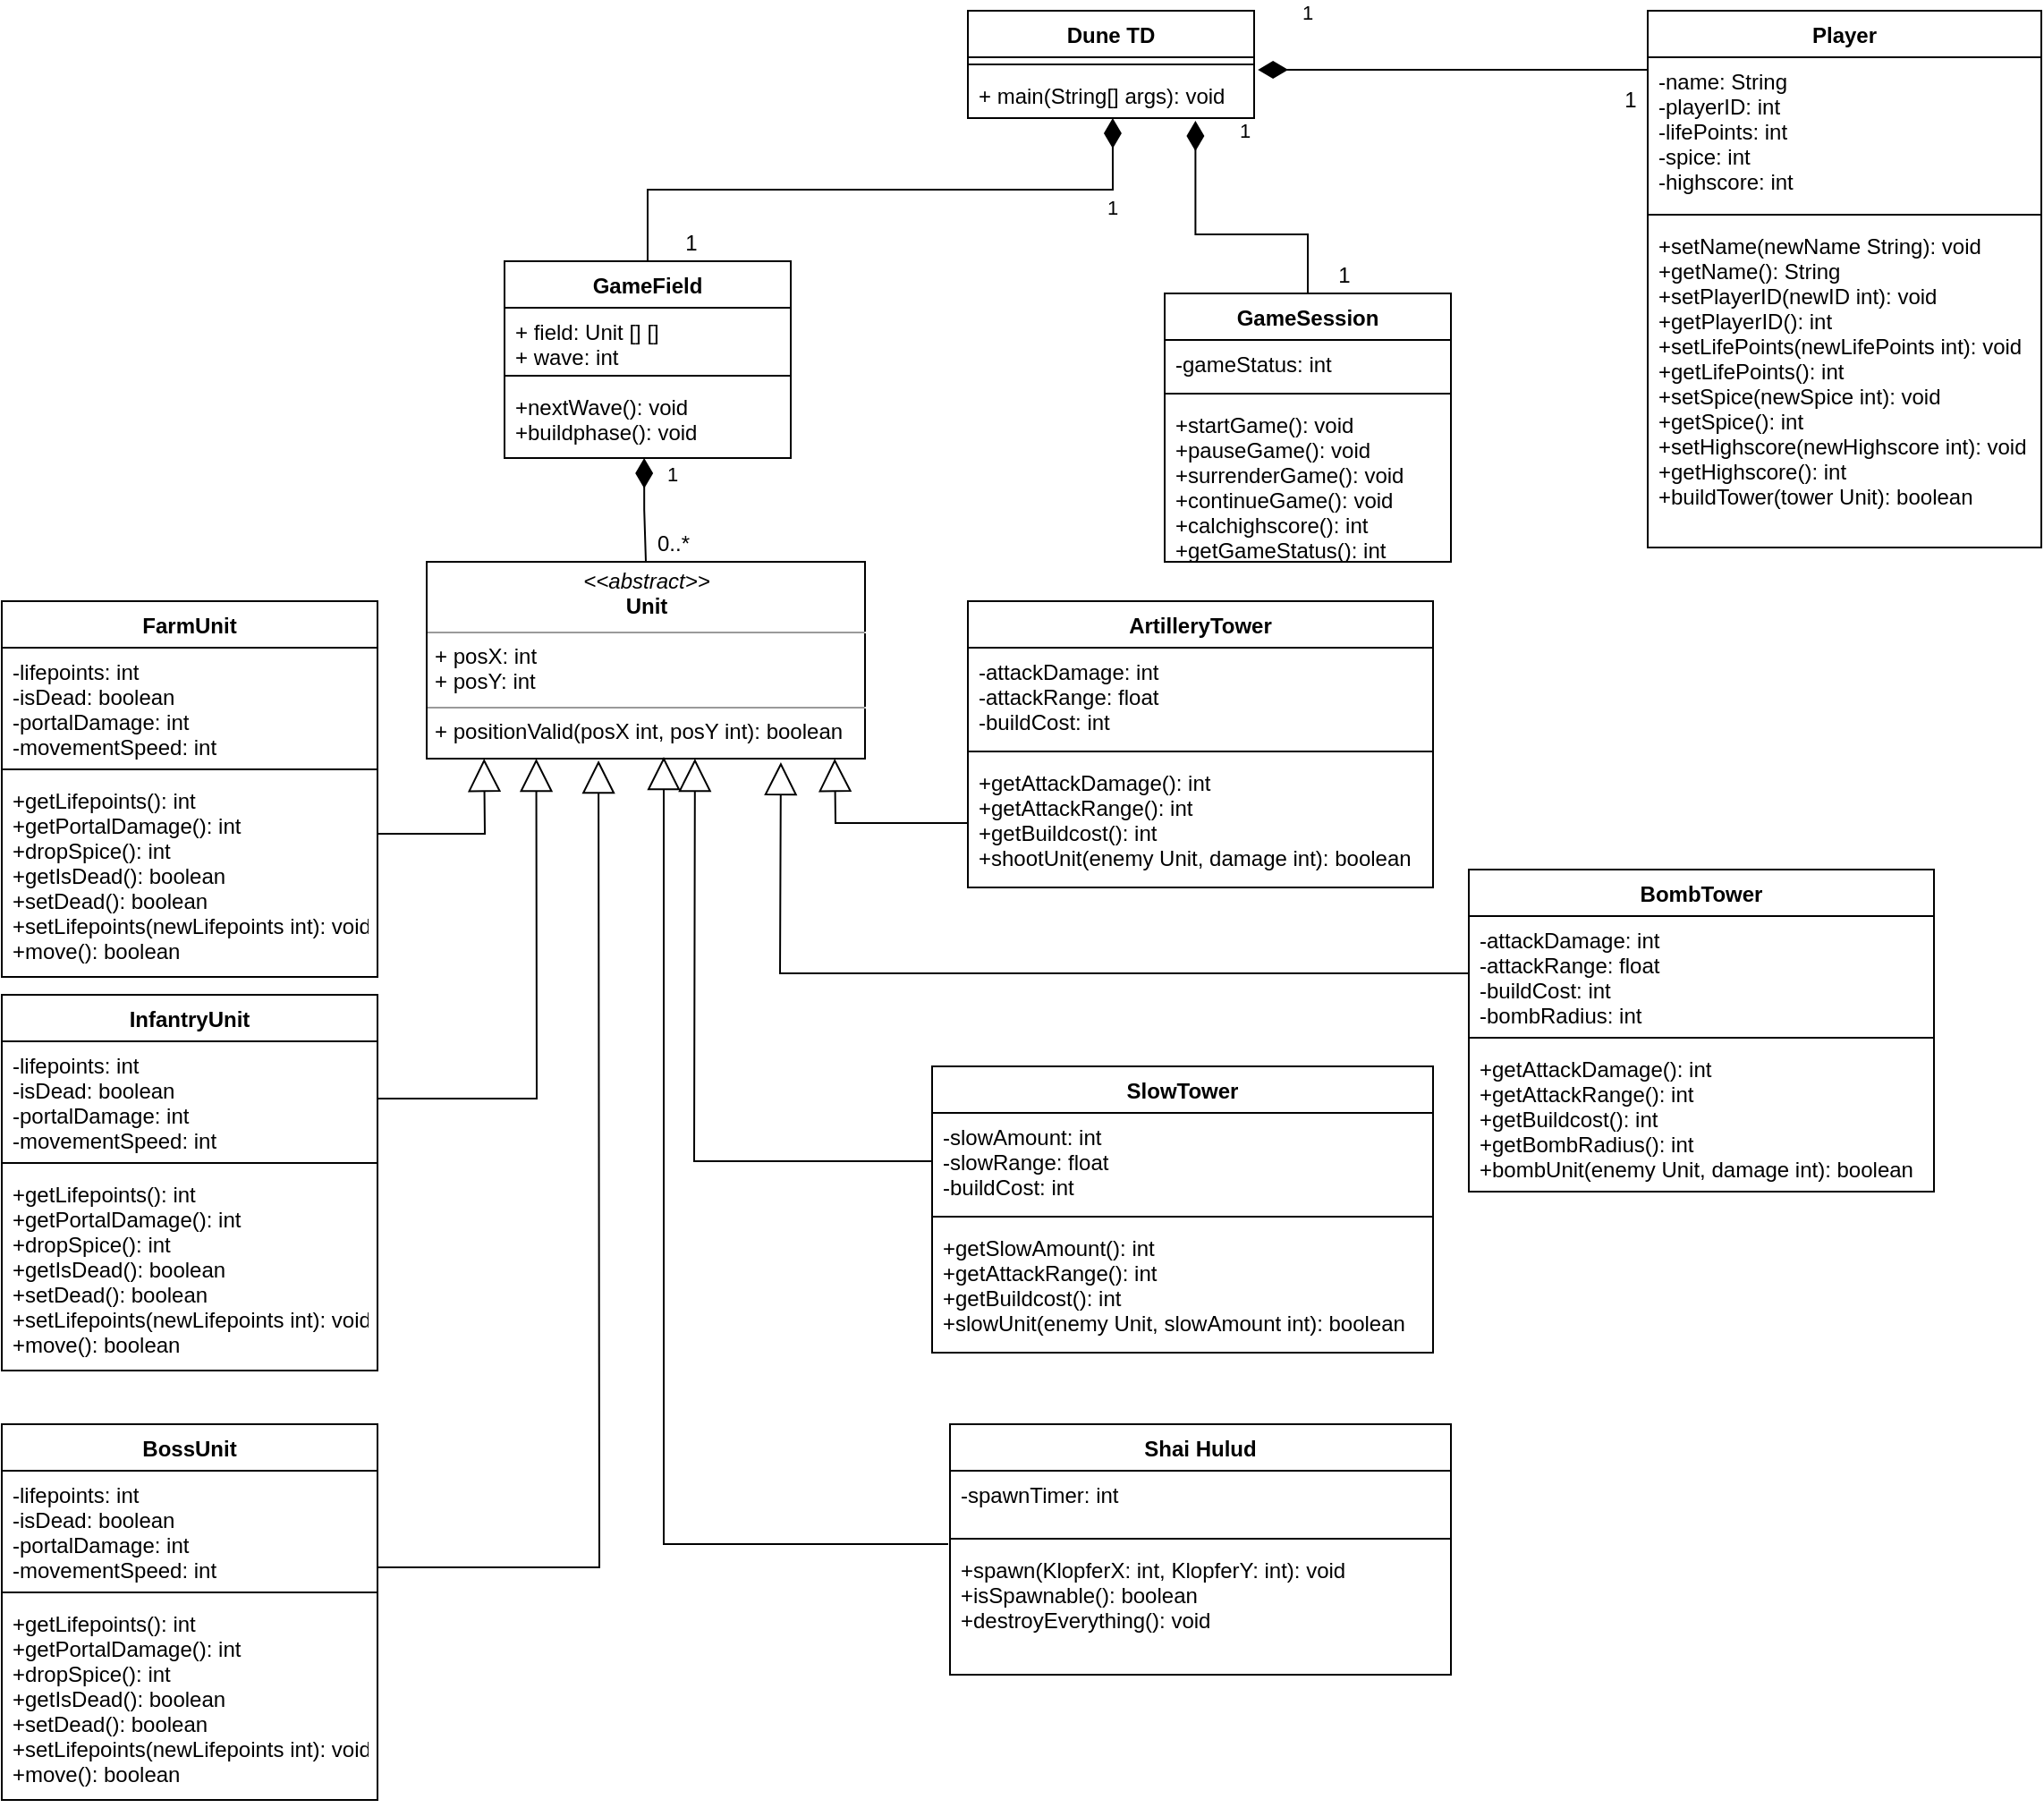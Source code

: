 <mxfile version="15.8.3" type="github">
  <diagram name="Page-1" id="c4acf3e9-155e-7222-9cf6-157b1a14988f">
    <mxGraphModel dx="1186" dy="1001" grid="1" gridSize="10" guides="1" tooltips="1" connect="1" arrows="1" fold="1" page="1" pageScale="1" pageWidth="850" pageHeight="1100" background="none" math="0" shadow="0">
      <root>
        <mxCell id="0" />
        <mxCell id="1" parent="0" />
        <mxCell id="-JJhKJv4oReHi63oHuf7-1" value="Dune TD" style="swimlane;fontStyle=1;align=center;verticalAlign=top;childLayout=stackLayout;horizontal=1;startSize=26;horizontalStack=0;resizeParent=1;resizeParentMax=0;resizeLast=0;collapsible=1;marginBottom=0;" vertex="1" parent="1">
          <mxGeometry x="650" y="60" width="160" height="60" as="geometry">
            <mxRectangle x="310" y="40" width="80" height="26" as="alternateBounds" />
          </mxGeometry>
        </mxCell>
        <mxCell id="-JJhKJv4oReHi63oHuf7-3" value="" style="line;strokeWidth=1;fillColor=none;align=left;verticalAlign=middle;spacingTop=-1;spacingLeft=3;spacingRight=3;rotatable=0;labelPosition=right;points=[];portConstraint=eastwest;" vertex="1" parent="-JJhKJv4oReHi63oHuf7-1">
          <mxGeometry y="26" width="160" height="8" as="geometry" />
        </mxCell>
        <mxCell id="-JJhKJv4oReHi63oHuf7-4" value="+ main(String[] args): void" style="text;strokeColor=none;fillColor=none;align=left;verticalAlign=top;spacingLeft=4;spacingRight=4;overflow=hidden;rotatable=0;points=[[0,0.5],[1,0.5]];portConstraint=eastwest;" vertex="1" parent="-JJhKJv4oReHi63oHuf7-1">
          <mxGeometry y="34" width="160" height="26" as="geometry" />
        </mxCell>
        <mxCell id="-JJhKJv4oReHi63oHuf7-5" value="GameField" style="swimlane;fontStyle=1;align=center;verticalAlign=top;childLayout=stackLayout;horizontal=1;startSize=26;horizontalStack=0;resizeParent=1;resizeParentMax=0;resizeLast=0;collapsible=1;marginBottom=0;" vertex="1" parent="1">
          <mxGeometry x="391" y="200" width="160" height="110" as="geometry" />
        </mxCell>
        <mxCell id="-JJhKJv4oReHi63oHuf7-6" value="+ field: Unit [] []&#xa;+ wave: int" style="text;strokeColor=none;fillColor=none;align=left;verticalAlign=top;spacingLeft=4;spacingRight=4;overflow=hidden;rotatable=0;points=[[0,0.5],[1,0.5]];portConstraint=eastwest;" vertex="1" parent="-JJhKJv4oReHi63oHuf7-5">
          <mxGeometry y="26" width="160" height="34" as="geometry" />
        </mxCell>
        <mxCell id="-JJhKJv4oReHi63oHuf7-7" value="" style="line;strokeWidth=1;fillColor=none;align=left;verticalAlign=middle;spacingTop=-1;spacingLeft=3;spacingRight=3;rotatable=0;labelPosition=right;points=[];portConstraint=eastwest;" vertex="1" parent="-JJhKJv4oReHi63oHuf7-5">
          <mxGeometry y="60" width="160" height="8" as="geometry" />
        </mxCell>
        <mxCell id="-JJhKJv4oReHi63oHuf7-8" value="+nextWave(): void&#xa;+buildphase(): void" style="text;strokeColor=none;fillColor=none;align=left;verticalAlign=top;spacingLeft=4;spacingRight=4;overflow=hidden;rotatable=0;points=[[0,0.5],[1,0.5]];portConstraint=eastwest;" vertex="1" parent="-JJhKJv4oReHi63oHuf7-5">
          <mxGeometry y="68" width="160" height="42" as="geometry" />
        </mxCell>
        <mxCell id="-JJhKJv4oReHi63oHuf7-17" value="&lt;p style=&quot;margin: 0px ; margin-top: 4px ; text-align: center&quot;&gt;&lt;i&gt;&amp;lt;&amp;lt;abstract&amp;gt;&amp;gt;&lt;/i&gt;&lt;br&gt;&lt;b&gt;Unit&lt;/b&gt;&lt;/p&gt;&lt;hr size=&quot;1&quot;&gt;&lt;p style=&quot;margin: 0px ; margin-left: 4px&quot;&gt;+ posX: int&lt;br&gt;+ posY: int&lt;/p&gt;&lt;hr size=&quot;1&quot;&gt;&lt;p style=&quot;margin: 0px ; margin-left: 4px&quot;&gt;+ positionValid(posX int, posY int): boolean&lt;br&gt;&lt;/p&gt;" style="verticalAlign=top;align=left;overflow=fill;fontSize=12;fontFamily=Helvetica;html=1;labelBackgroundColor=none;" vertex="1" parent="1">
          <mxGeometry x="347.5" y="368" width="245" height="110" as="geometry" />
        </mxCell>
        <mxCell id="-JJhKJv4oReHi63oHuf7-26" value="FarmUnit" style="swimlane;fontStyle=1;align=center;verticalAlign=top;childLayout=stackLayout;horizontal=1;startSize=26;horizontalStack=0;resizeParent=1;resizeParentMax=0;resizeLast=0;collapsible=1;marginBottom=0;labelBackgroundColor=none;" vertex="1" parent="1">
          <mxGeometry x="110" y="390" width="210" height="210" as="geometry" />
        </mxCell>
        <mxCell id="-JJhKJv4oReHi63oHuf7-27" value="-lifepoints: int&#xa;-isDead: boolean&#xa;-portalDamage: int&#xa;-movementSpeed: int" style="text;strokeColor=none;fillColor=none;align=left;verticalAlign=top;spacingLeft=4;spacingRight=4;overflow=hidden;rotatable=0;points=[[0,0.5],[1,0.5]];portConstraint=eastwest;labelBackgroundColor=none;" vertex="1" parent="-JJhKJv4oReHi63oHuf7-26">
          <mxGeometry y="26" width="210" height="64" as="geometry" />
        </mxCell>
        <mxCell id="-JJhKJv4oReHi63oHuf7-28" value="" style="line;strokeWidth=1;fillColor=none;align=left;verticalAlign=middle;spacingTop=-1;spacingLeft=3;spacingRight=3;rotatable=0;labelPosition=right;points=[];portConstraint=eastwest;labelBackgroundColor=none;" vertex="1" parent="-JJhKJv4oReHi63oHuf7-26">
          <mxGeometry y="90" width="210" height="8" as="geometry" />
        </mxCell>
        <mxCell id="-JJhKJv4oReHi63oHuf7-29" value="+getLifepoints(): int&#xa;+getPortalDamage(): int&#xa;+dropSpice(): int&#xa;+getIsDead(): boolean&#xa;+setDead(): boolean&#xa;+setLifepoints(newLifepoints int): void&#xa;+move(): boolean" style="text;strokeColor=none;fillColor=none;align=left;verticalAlign=top;spacingLeft=4;spacingRight=4;overflow=hidden;rotatable=0;points=[[0,0.5],[1,0.5]];portConstraint=eastwest;labelBackgroundColor=none;" vertex="1" parent="-JJhKJv4oReHi63oHuf7-26">
          <mxGeometry y="98" width="210" height="112" as="geometry" />
        </mxCell>
        <mxCell id="-JJhKJv4oReHi63oHuf7-30" value="ArtilleryTower" style="swimlane;fontStyle=1;align=center;verticalAlign=top;childLayout=stackLayout;horizontal=1;startSize=26;horizontalStack=0;resizeParent=1;resizeParentMax=0;resizeLast=0;collapsible=1;marginBottom=0;labelBackgroundColor=none;" vertex="1" parent="1">
          <mxGeometry x="650" y="390" width="260" height="160" as="geometry" />
        </mxCell>
        <mxCell id="-JJhKJv4oReHi63oHuf7-31" value="-attackDamage: int&#xa;-attackRange: float&#xa;-buildCost: int" style="text;strokeColor=none;fillColor=none;align=left;verticalAlign=top;spacingLeft=4;spacingRight=4;overflow=hidden;rotatable=0;points=[[0,0.5],[1,0.5]];portConstraint=eastwest;labelBackgroundColor=none;" vertex="1" parent="-JJhKJv4oReHi63oHuf7-30">
          <mxGeometry y="26" width="260" height="54" as="geometry" />
        </mxCell>
        <mxCell id="-JJhKJv4oReHi63oHuf7-32" value="" style="line;strokeWidth=1;fillColor=none;align=left;verticalAlign=middle;spacingTop=-1;spacingLeft=3;spacingRight=3;rotatable=0;labelPosition=right;points=[];portConstraint=eastwest;labelBackgroundColor=none;" vertex="1" parent="-JJhKJv4oReHi63oHuf7-30">
          <mxGeometry y="80" width="260" height="8" as="geometry" />
        </mxCell>
        <mxCell id="-JJhKJv4oReHi63oHuf7-33" value="+getAttackDamage(): int&#xa;+getAttackRange(): int&#xa;+getBuildcost(): int&#xa;+shootUnit(enemy Unit, damage int): boolean" style="text;strokeColor=none;fillColor=none;align=left;verticalAlign=top;spacingLeft=4;spacingRight=4;overflow=hidden;rotatable=0;points=[[0,0.5],[1,0.5]];portConstraint=eastwest;labelBackgroundColor=none;" vertex="1" parent="-JJhKJv4oReHi63oHuf7-30">
          <mxGeometry y="88" width="260" height="72" as="geometry" />
        </mxCell>
        <mxCell id="-JJhKJv4oReHi63oHuf7-42" value="InfantryUnit" style="swimlane;fontStyle=1;align=center;verticalAlign=top;childLayout=stackLayout;horizontal=1;startSize=26;horizontalStack=0;resizeParent=1;resizeParentMax=0;resizeLast=0;collapsible=1;marginBottom=0;labelBackgroundColor=none;" vertex="1" parent="1">
          <mxGeometry x="110" y="610" width="210" height="210" as="geometry" />
        </mxCell>
        <mxCell id="-JJhKJv4oReHi63oHuf7-43" value="-lifepoints: int&#xa;-isDead: boolean&#xa;-portalDamage: int&#xa;-movementSpeed: int" style="text;strokeColor=none;fillColor=none;align=left;verticalAlign=top;spacingLeft=4;spacingRight=4;overflow=hidden;rotatable=0;points=[[0,0.5],[1,0.5]];portConstraint=eastwest;labelBackgroundColor=none;" vertex="1" parent="-JJhKJv4oReHi63oHuf7-42">
          <mxGeometry y="26" width="210" height="64" as="geometry" />
        </mxCell>
        <mxCell id="-JJhKJv4oReHi63oHuf7-44" value="" style="line;strokeWidth=1;fillColor=none;align=left;verticalAlign=middle;spacingTop=-1;spacingLeft=3;spacingRight=3;rotatable=0;labelPosition=right;points=[];portConstraint=eastwest;labelBackgroundColor=none;" vertex="1" parent="-JJhKJv4oReHi63oHuf7-42">
          <mxGeometry y="90" width="210" height="8" as="geometry" />
        </mxCell>
        <mxCell id="-JJhKJv4oReHi63oHuf7-45" value="+getLifepoints(): int&#xa;+getPortalDamage(): int&#xa;+dropSpice(): int&#xa;+getIsDead(): boolean&#xa;+setDead(): boolean&#xa;+setLifepoints(newLifepoints int): void&#xa;+move(): boolean" style="text;strokeColor=none;fillColor=none;align=left;verticalAlign=top;spacingLeft=4;spacingRight=4;overflow=hidden;rotatable=0;points=[[0,0.5],[1,0.5]];portConstraint=eastwest;labelBackgroundColor=none;" vertex="1" parent="-JJhKJv4oReHi63oHuf7-42">
          <mxGeometry y="98" width="210" height="112" as="geometry" />
        </mxCell>
        <mxCell id="-JJhKJv4oReHi63oHuf7-46" value="BossUnit" style="swimlane;fontStyle=1;align=center;verticalAlign=top;childLayout=stackLayout;horizontal=1;startSize=26;horizontalStack=0;resizeParent=1;resizeParentMax=0;resizeLast=0;collapsible=1;marginBottom=0;labelBackgroundColor=none;" vertex="1" parent="1">
          <mxGeometry x="110" y="850" width="210" height="210" as="geometry" />
        </mxCell>
        <mxCell id="-JJhKJv4oReHi63oHuf7-47" value="-lifepoints: int&#xa;-isDead: boolean&#xa;-portalDamage: int&#xa;-movementSpeed: int" style="text;strokeColor=none;fillColor=none;align=left;verticalAlign=top;spacingLeft=4;spacingRight=4;overflow=hidden;rotatable=0;points=[[0,0.5],[1,0.5]];portConstraint=eastwest;labelBackgroundColor=none;" vertex="1" parent="-JJhKJv4oReHi63oHuf7-46">
          <mxGeometry y="26" width="210" height="64" as="geometry" />
        </mxCell>
        <mxCell id="-JJhKJv4oReHi63oHuf7-48" value="" style="line;strokeWidth=1;fillColor=none;align=left;verticalAlign=middle;spacingTop=-1;spacingLeft=3;spacingRight=3;rotatable=0;labelPosition=right;points=[];portConstraint=eastwest;labelBackgroundColor=none;" vertex="1" parent="-JJhKJv4oReHi63oHuf7-46">
          <mxGeometry y="90" width="210" height="8" as="geometry" />
        </mxCell>
        <mxCell id="-JJhKJv4oReHi63oHuf7-49" value="+getLifepoints(): int&#xa;+getPortalDamage(): int&#xa;+dropSpice(): int&#xa;+getIsDead(): boolean&#xa;+setDead(): boolean&#xa;+setLifepoints(newLifepoints int): void&#xa;+move(): boolean" style="text;strokeColor=none;fillColor=none;align=left;verticalAlign=top;spacingLeft=4;spacingRight=4;overflow=hidden;rotatable=0;points=[[0,0.5],[1,0.5]];portConstraint=eastwest;labelBackgroundColor=none;" vertex="1" parent="-JJhKJv4oReHi63oHuf7-46">
          <mxGeometry y="98" width="210" height="112" as="geometry" />
        </mxCell>
        <mxCell id="-JJhKJv4oReHi63oHuf7-54" value="SlowTower" style="swimlane;fontStyle=1;align=center;verticalAlign=top;childLayout=stackLayout;horizontal=1;startSize=26;horizontalStack=0;resizeParent=1;resizeParentMax=0;resizeLast=0;collapsible=1;marginBottom=0;labelBackgroundColor=none;" vertex="1" parent="1">
          <mxGeometry x="630" y="650" width="280" height="160" as="geometry" />
        </mxCell>
        <mxCell id="-JJhKJv4oReHi63oHuf7-55" value="-slowAmount: int&#xa;-slowRange: float&#xa;-buildCost: int" style="text;strokeColor=none;fillColor=none;align=left;verticalAlign=top;spacingLeft=4;spacingRight=4;overflow=hidden;rotatable=0;points=[[0,0.5],[1,0.5]];portConstraint=eastwest;labelBackgroundColor=none;" vertex="1" parent="-JJhKJv4oReHi63oHuf7-54">
          <mxGeometry y="26" width="280" height="54" as="geometry" />
        </mxCell>
        <mxCell id="-JJhKJv4oReHi63oHuf7-56" value="" style="line;strokeWidth=1;fillColor=none;align=left;verticalAlign=middle;spacingTop=-1;spacingLeft=3;spacingRight=3;rotatable=0;labelPosition=right;points=[];portConstraint=eastwest;labelBackgroundColor=none;" vertex="1" parent="-JJhKJv4oReHi63oHuf7-54">
          <mxGeometry y="80" width="280" height="8" as="geometry" />
        </mxCell>
        <mxCell id="-JJhKJv4oReHi63oHuf7-57" value="+getSlowAmount(): int&#xa;+getAttackRange(): int&#xa;+getBuildcost(): int&#xa;+slowUnit(enemy Unit, slowAmount int): boolean" style="text;strokeColor=none;fillColor=none;align=left;verticalAlign=top;spacingLeft=4;spacingRight=4;overflow=hidden;rotatable=0;points=[[0,0.5],[1,0.5]];portConstraint=eastwest;labelBackgroundColor=none;" vertex="1" parent="-JJhKJv4oReHi63oHuf7-54">
          <mxGeometry y="88" width="280" height="72" as="geometry" />
        </mxCell>
        <mxCell id="-JJhKJv4oReHi63oHuf7-58" value="BombTower" style="swimlane;fontStyle=1;align=center;verticalAlign=top;childLayout=stackLayout;horizontal=1;startSize=26;horizontalStack=0;resizeParent=1;resizeParentMax=0;resizeLast=0;collapsible=1;marginBottom=0;labelBackgroundColor=none;" vertex="1" parent="1">
          <mxGeometry x="930" y="540" width="260" height="180" as="geometry" />
        </mxCell>
        <mxCell id="-JJhKJv4oReHi63oHuf7-59" value="-attackDamage: int&#xa;-attackRange: float&#xa;-buildCost: int&#xa;-bombRadius: int" style="text;strokeColor=none;fillColor=none;align=left;verticalAlign=top;spacingLeft=4;spacingRight=4;overflow=hidden;rotatable=0;points=[[0,0.5],[1,0.5]];portConstraint=eastwest;labelBackgroundColor=none;" vertex="1" parent="-JJhKJv4oReHi63oHuf7-58">
          <mxGeometry y="26" width="260" height="64" as="geometry" />
        </mxCell>
        <mxCell id="-JJhKJv4oReHi63oHuf7-60" value="" style="line;strokeWidth=1;fillColor=none;align=left;verticalAlign=middle;spacingTop=-1;spacingLeft=3;spacingRight=3;rotatable=0;labelPosition=right;points=[];portConstraint=eastwest;labelBackgroundColor=none;" vertex="1" parent="-JJhKJv4oReHi63oHuf7-58">
          <mxGeometry y="90" width="260" height="8" as="geometry" />
        </mxCell>
        <mxCell id="-JJhKJv4oReHi63oHuf7-61" value="+getAttackDamage(): int&#xa;+getAttackRange(): int&#xa;+getBuildcost(): int&#xa;+getBombRadius(): int&#xa;+bombUnit(enemy Unit, damage int): boolean" style="text;strokeColor=none;fillColor=none;align=left;verticalAlign=top;spacingLeft=4;spacingRight=4;overflow=hidden;rotatable=0;points=[[0,0.5],[1,0.5]];portConstraint=eastwest;labelBackgroundColor=none;" vertex="1" parent="-JJhKJv4oReHi63oHuf7-58">
          <mxGeometry y="98" width="260" height="82" as="geometry" />
        </mxCell>
        <mxCell id="-JJhKJv4oReHi63oHuf7-62" value="" style="endArrow=block;endSize=16;endFill=0;html=1;rounded=0;entryX=0.131;entryY=1;entryDx=0;entryDy=0;entryPerimeter=0;" edge="1" parent="1" target="-JJhKJv4oReHi63oHuf7-17">
          <mxGeometry width="160" relative="1" as="geometry">
            <mxPoint x="320" y="520" as="sourcePoint" />
            <mxPoint x="430" y="520" as="targetPoint" />
            <Array as="points">
              <mxPoint x="380" y="520" />
            </Array>
          </mxGeometry>
        </mxCell>
        <mxCell id="-JJhKJv4oReHi63oHuf7-67" value="" style="endArrow=block;endSize=16;endFill=0;html=1;rounded=0;entryX=0.392;entryY=1.009;entryDx=0;entryDy=0;entryPerimeter=0;exitX=1;exitY=0.844;exitDx=0;exitDy=0;exitPerimeter=0;" edge="1" parent="1" source="-JJhKJv4oReHi63oHuf7-47" target="-JJhKJv4oReHi63oHuf7-17">
          <mxGeometry width="160" relative="1" as="geometry">
            <mxPoint x="269" y="930" as="sourcePoint" />
            <mxPoint x="390" y="890" as="targetPoint" />
            <Array as="points">
              <mxPoint x="444" y="930" />
            </Array>
          </mxGeometry>
        </mxCell>
        <mxCell id="-JJhKJv4oReHi63oHuf7-68" value="" style="endArrow=block;endSize=16;endFill=0;html=1;rounded=0;entryX=0.931;entryY=1;entryDx=0;entryDy=0;exitX=0;exitY=0.5;exitDx=0;exitDy=0;entryPerimeter=0;" edge="1" parent="1" source="-JJhKJv4oReHi63oHuf7-33" target="-JJhKJv4oReHi63oHuf7-17">
          <mxGeometry width="160" relative="1" as="geometry">
            <mxPoint x="470" y="550" as="sourcePoint" />
            <mxPoint x="591.25" y="510" as="targetPoint" />
            <Array as="points">
              <mxPoint x="576" y="514" />
            </Array>
          </mxGeometry>
        </mxCell>
        <mxCell id="-JJhKJv4oReHi63oHuf7-69" value="" style="endArrow=block;endSize=16;endFill=0;html=1;rounded=0;exitX=1;exitY=0.5;exitDx=0;exitDy=0;entryX=0.25;entryY=1;entryDx=0;entryDy=0;" edge="1" parent="1" source="-JJhKJv4oReHi63oHuf7-43" target="-JJhKJv4oReHi63oHuf7-17">
          <mxGeometry width="160" relative="1" as="geometry">
            <mxPoint x="300" y="550" as="sourcePoint" />
            <mxPoint x="421" y="510" as="targetPoint" />
            <Array as="points">
              <mxPoint x="409" y="668" />
            </Array>
          </mxGeometry>
        </mxCell>
        <mxCell id="-JJhKJv4oReHi63oHuf7-70" value="" style="endArrow=block;endSize=16;endFill=0;html=1;rounded=0;entryX=0.612;entryY=1;entryDx=0;entryDy=0;entryPerimeter=0;exitX=0;exitY=0.5;exitDx=0;exitDy=0;" edge="1" parent="1" source="-JJhKJv4oReHi63oHuf7-55" target="-JJhKJv4oReHi63oHuf7-17">
          <mxGeometry width="160" relative="1" as="geometry">
            <mxPoint x="630" y="890" as="sourcePoint" />
            <mxPoint x="520.095" y="850" as="targetPoint" />
            <Array as="points">
              <mxPoint x="497" y="703" />
            </Array>
          </mxGeometry>
        </mxCell>
        <mxCell id="-JJhKJv4oReHi63oHuf7-71" value="" style="endArrow=block;endSize=16;endFill=0;html=1;rounded=0;entryX=0.808;entryY=1.018;entryDx=0;entryDy=0;exitX=0;exitY=0.5;exitDx=0;exitDy=0;entryPerimeter=0;" edge="1" parent="1" source="-JJhKJv4oReHi63oHuf7-59" target="-JJhKJv4oReHi63oHuf7-17">
          <mxGeometry width="160" relative="1" as="geometry">
            <mxPoint x="650" y="664" as="sourcePoint" />
            <mxPoint x="558.095" y="630" as="targetPoint" />
            <Array as="points">
              <mxPoint x="545" y="598" />
            </Array>
          </mxGeometry>
        </mxCell>
        <mxCell id="-JJhKJv4oReHi63oHuf7-72" value="1" style="endArrow=none;html=1;endSize=12;startArrow=diamondThin;startSize=14;startFill=1;edgeStyle=orthogonalEdgeStyle;align=left;verticalAlign=bottom;rounded=0;exitX=0.488;exitY=1;exitDx=0;exitDy=0;exitPerimeter=0;entryX=0.5;entryY=0;entryDx=0;entryDy=0;endFill=0;" edge="1" parent="1" source="-JJhKJv4oReHi63oHuf7-8" target="-JJhKJv4oReHi63oHuf7-17">
          <mxGeometry x="-0.379" y="11" relative="1" as="geometry">
            <mxPoint x="460" y="350" as="sourcePoint" />
            <mxPoint x="620" y="350" as="targetPoint" />
            <mxPoint as="offset" />
          </mxGeometry>
        </mxCell>
        <mxCell id="-JJhKJv4oReHi63oHuf7-74" value="0..*" style="text;html=1;align=center;verticalAlign=middle;resizable=0;points=[];autosize=1;strokeColor=none;fillColor=none;" vertex="1" parent="1">
          <mxGeometry x="470" y="348" width="30" height="20" as="geometry" />
        </mxCell>
        <mxCell id="-JJhKJv4oReHi63oHuf7-75" value="1" style="endArrow=none;html=1;endSize=12;startArrow=diamondThin;startSize=14;startFill=1;edgeStyle=orthogonalEdgeStyle;align=left;verticalAlign=bottom;rounded=0;exitX=0.506;exitY=1;exitDx=0;exitDy=0;exitPerimeter=0;endFill=0;entryX=0.5;entryY=0;entryDx=0;entryDy=0;" edge="1" parent="1" source="-JJhKJv4oReHi63oHuf7-4" target="-JJhKJv4oReHi63oHuf7-5">
          <mxGeometry x="-0.733" y="19" relative="1" as="geometry">
            <mxPoint x="370" y="240" as="sourcePoint" />
            <mxPoint x="401" y="150" as="targetPoint" />
            <mxPoint as="offset" />
          </mxGeometry>
        </mxCell>
        <mxCell id="-JJhKJv4oReHi63oHuf7-76" value="1" style="text;html=1;align=center;verticalAlign=middle;resizable=0;points=[];autosize=1;strokeColor=none;fillColor=none;" vertex="1" parent="1">
          <mxGeometry x="485" y="180" width="20" height="20" as="geometry" />
        </mxCell>
        <mxCell id="-JJhKJv4oReHi63oHuf7-82" value="GameSession" style="swimlane;fontStyle=1;align=center;verticalAlign=top;childLayout=stackLayout;horizontal=1;startSize=26;horizontalStack=0;resizeParent=1;resizeParentMax=0;resizeLast=0;collapsible=1;marginBottom=0;labelBackgroundColor=none;" vertex="1" parent="1">
          <mxGeometry x="760" y="218" width="160" height="150" as="geometry" />
        </mxCell>
        <mxCell id="-JJhKJv4oReHi63oHuf7-83" value="-gameStatus: int" style="text;strokeColor=none;fillColor=none;align=left;verticalAlign=top;spacingLeft=4;spacingRight=4;overflow=hidden;rotatable=0;points=[[0,0.5],[1,0.5]];portConstraint=eastwest;labelBackgroundColor=none;" vertex="1" parent="-JJhKJv4oReHi63oHuf7-82">
          <mxGeometry y="26" width="160" height="26" as="geometry" />
        </mxCell>
        <mxCell id="-JJhKJv4oReHi63oHuf7-84" value="" style="line;strokeWidth=1;fillColor=none;align=left;verticalAlign=middle;spacingTop=-1;spacingLeft=3;spacingRight=3;rotatable=0;labelPosition=right;points=[];portConstraint=eastwest;labelBackgroundColor=none;" vertex="1" parent="-JJhKJv4oReHi63oHuf7-82">
          <mxGeometry y="52" width="160" height="8" as="geometry" />
        </mxCell>
        <mxCell id="-JJhKJv4oReHi63oHuf7-85" value="+startGame(): void&#xa;+pauseGame(): void&#xa;+surrenderGame(): void&#xa;+continueGame(): void&#xa;+calchighscore(): int&#xa;+getGameStatus(): int&#xa;" style="text;strokeColor=none;fillColor=none;align=left;verticalAlign=top;spacingLeft=4;spacingRight=4;overflow=hidden;rotatable=0;points=[[0,0.5],[1,0.5]];portConstraint=eastwest;labelBackgroundColor=none;" vertex="1" parent="-JJhKJv4oReHi63oHuf7-82">
          <mxGeometry y="60" width="160" height="90" as="geometry" />
        </mxCell>
        <mxCell id="-JJhKJv4oReHi63oHuf7-87" value="1" style="endArrow=none;html=1;endSize=12;startArrow=diamondThin;startSize=14;startFill=1;edgeStyle=orthogonalEdgeStyle;align=left;verticalAlign=bottom;rounded=0;exitX=0.795;exitY=1.058;exitDx=0;exitDy=0;exitPerimeter=0;endFill=0;entryX=0.5;entryY=0;entryDx=0;entryDy=0;" edge="1" parent="1" source="-JJhKJv4oReHi63oHuf7-4" target="-JJhKJv4oReHi63oHuf7-82">
          <mxGeometry x="-0.821" y="23" relative="1" as="geometry">
            <mxPoint x="750.96" y="140.0" as="sourcePoint" />
            <mxPoint x="491" y="220" as="targetPoint" />
            <mxPoint as="offset" />
            <Array as="points">
              <mxPoint x="777" y="185" />
              <mxPoint x="840" y="185" />
              <mxPoint x="840" y="218" />
            </Array>
          </mxGeometry>
        </mxCell>
        <mxCell id="-JJhKJv4oReHi63oHuf7-88" value="1" style="text;html=1;align=center;verticalAlign=middle;resizable=0;points=[];autosize=1;strokeColor=none;fillColor=none;" vertex="1" parent="1">
          <mxGeometry x="850" y="198" width="20" height="20" as="geometry" />
        </mxCell>
        <mxCell id="-JJhKJv4oReHi63oHuf7-89" value="Player" style="swimlane;fontStyle=1;align=center;verticalAlign=top;childLayout=stackLayout;horizontal=1;startSize=26;horizontalStack=0;resizeParent=1;resizeParentMax=0;resizeLast=0;collapsible=1;marginBottom=0;labelBackgroundColor=none;" vertex="1" parent="1">
          <mxGeometry x="1030" y="60" width="220" height="300" as="geometry" />
        </mxCell>
        <mxCell id="-JJhKJv4oReHi63oHuf7-90" value="-name: String&#xa;-playerID: int&#xa;-lifePoints: int&#xa;-spice: int&#xa;-highscore: int" style="text;strokeColor=none;fillColor=none;align=left;verticalAlign=top;spacingLeft=4;spacingRight=4;overflow=hidden;rotatable=0;points=[[0,0.5],[1,0.5]];portConstraint=eastwest;labelBackgroundColor=none;" vertex="1" parent="-JJhKJv4oReHi63oHuf7-89">
          <mxGeometry y="26" width="220" height="84" as="geometry" />
        </mxCell>
        <mxCell id="-JJhKJv4oReHi63oHuf7-91" value="" style="line;strokeWidth=1;fillColor=none;align=left;verticalAlign=middle;spacingTop=-1;spacingLeft=3;spacingRight=3;rotatable=0;labelPosition=right;points=[];portConstraint=eastwest;labelBackgroundColor=none;" vertex="1" parent="-JJhKJv4oReHi63oHuf7-89">
          <mxGeometry y="110" width="220" height="8" as="geometry" />
        </mxCell>
        <mxCell id="-JJhKJv4oReHi63oHuf7-92" value="+setName(newName String): void&#xa;+getName(): String&#xa;+setPlayerID(newID int): void&#xa;+getPlayerID(): int&#xa;+setLifePoints(newLifePoints int): void&#xa;+getLifePoints(): int&#xa;+setSpice(newSpice int): void&#xa;+getSpice(): int&#xa;+setHighscore(newHighscore int): void&#xa;+getHighscore(): int&#xa;+buildTower(tower Unit): boolean" style="text;strokeColor=none;fillColor=none;align=left;verticalAlign=top;spacingLeft=4;spacingRight=4;overflow=hidden;rotatable=0;points=[[0,0.5],[1,0.5]];portConstraint=eastwest;labelBackgroundColor=none;" vertex="1" parent="-JJhKJv4oReHi63oHuf7-89">
          <mxGeometry y="118" width="220" height="182" as="geometry" />
        </mxCell>
        <mxCell id="-JJhKJv4oReHi63oHuf7-93" value="1" style="endArrow=none;html=1;endSize=12;startArrow=diamondThin;startSize=14;startFill=1;edgeStyle=orthogonalEdgeStyle;align=left;verticalAlign=bottom;rounded=0;exitX=1.013;exitY=-0.038;exitDx=0;exitDy=0;exitPerimeter=0;endFill=0;entryX=0;entryY=0.5;entryDx=0;entryDy=0;" edge="1" parent="1" source="-JJhKJv4oReHi63oHuf7-4" target="-JJhKJv4oReHi63oHuf7-90">
          <mxGeometry x="-0.821" y="23" relative="1" as="geometry">
            <mxPoint x="900" y="83.508" as="sourcePoint" />
            <mxPoint x="952.8" y="180" as="targetPoint" />
            <mxPoint as="offset" />
            <Array as="points">
              <mxPoint x="1030" y="93" />
            </Array>
          </mxGeometry>
        </mxCell>
        <mxCell id="-JJhKJv4oReHi63oHuf7-94" value="1" style="text;html=1;align=center;verticalAlign=middle;resizable=0;points=[];autosize=1;strokeColor=none;fillColor=none;" vertex="1" parent="1">
          <mxGeometry x="1010" y="100" width="20" height="20" as="geometry" />
        </mxCell>
        <mxCell id="-JJhKJv4oReHi63oHuf7-96" value="Shai Hulud" style="swimlane;fontStyle=1;align=center;verticalAlign=top;childLayout=stackLayout;horizontal=1;startSize=26;horizontalStack=0;resizeParent=1;resizeParentMax=0;resizeLast=0;collapsible=1;marginBottom=0;labelBackgroundColor=none;" vertex="1" parent="1">
          <mxGeometry x="640" y="850" width="280" height="140" as="geometry" />
        </mxCell>
        <mxCell id="-JJhKJv4oReHi63oHuf7-97" value="-spawnTimer: int" style="text;strokeColor=none;fillColor=none;align=left;verticalAlign=top;spacingLeft=4;spacingRight=4;overflow=hidden;rotatable=0;points=[[0,0.5],[1,0.5]];portConstraint=eastwest;labelBackgroundColor=none;" vertex="1" parent="-JJhKJv4oReHi63oHuf7-96">
          <mxGeometry y="26" width="280" height="34" as="geometry" />
        </mxCell>
        <mxCell id="-JJhKJv4oReHi63oHuf7-98" value="" style="line;strokeWidth=1;fillColor=none;align=left;verticalAlign=middle;spacingTop=-1;spacingLeft=3;spacingRight=3;rotatable=0;labelPosition=right;points=[];portConstraint=eastwest;labelBackgroundColor=none;" vertex="1" parent="-JJhKJv4oReHi63oHuf7-96">
          <mxGeometry y="60" width="280" height="8" as="geometry" />
        </mxCell>
        <mxCell id="-JJhKJv4oReHi63oHuf7-99" value="+spawn(KlopferX: int, KlopferY: int): void&#xa;+isSpawnable(): boolean&#xa;+destroyEverything(): void" style="text;strokeColor=none;fillColor=none;align=left;verticalAlign=top;spacingLeft=4;spacingRight=4;overflow=hidden;rotatable=0;points=[[0,0.5],[1,0.5]];portConstraint=eastwest;labelBackgroundColor=none;" vertex="1" parent="-JJhKJv4oReHi63oHuf7-96">
          <mxGeometry y="68" width="280" height="72" as="geometry" />
        </mxCell>
        <mxCell id="-JJhKJv4oReHi63oHuf7-100" value="" style="endArrow=block;endSize=16;endFill=0;html=1;rounded=0;" edge="1" parent="1">
          <mxGeometry width="160" relative="1" as="geometry">
            <mxPoint x="639" y="917" as="sourcePoint" />
            <mxPoint x="480" y="477" as="targetPoint" />
            <Array as="points">
              <mxPoint x="480" y="917" />
            </Array>
          </mxGeometry>
        </mxCell>
      </root>
    </mxGraphModel>
  </diagram>
</mxfile>
